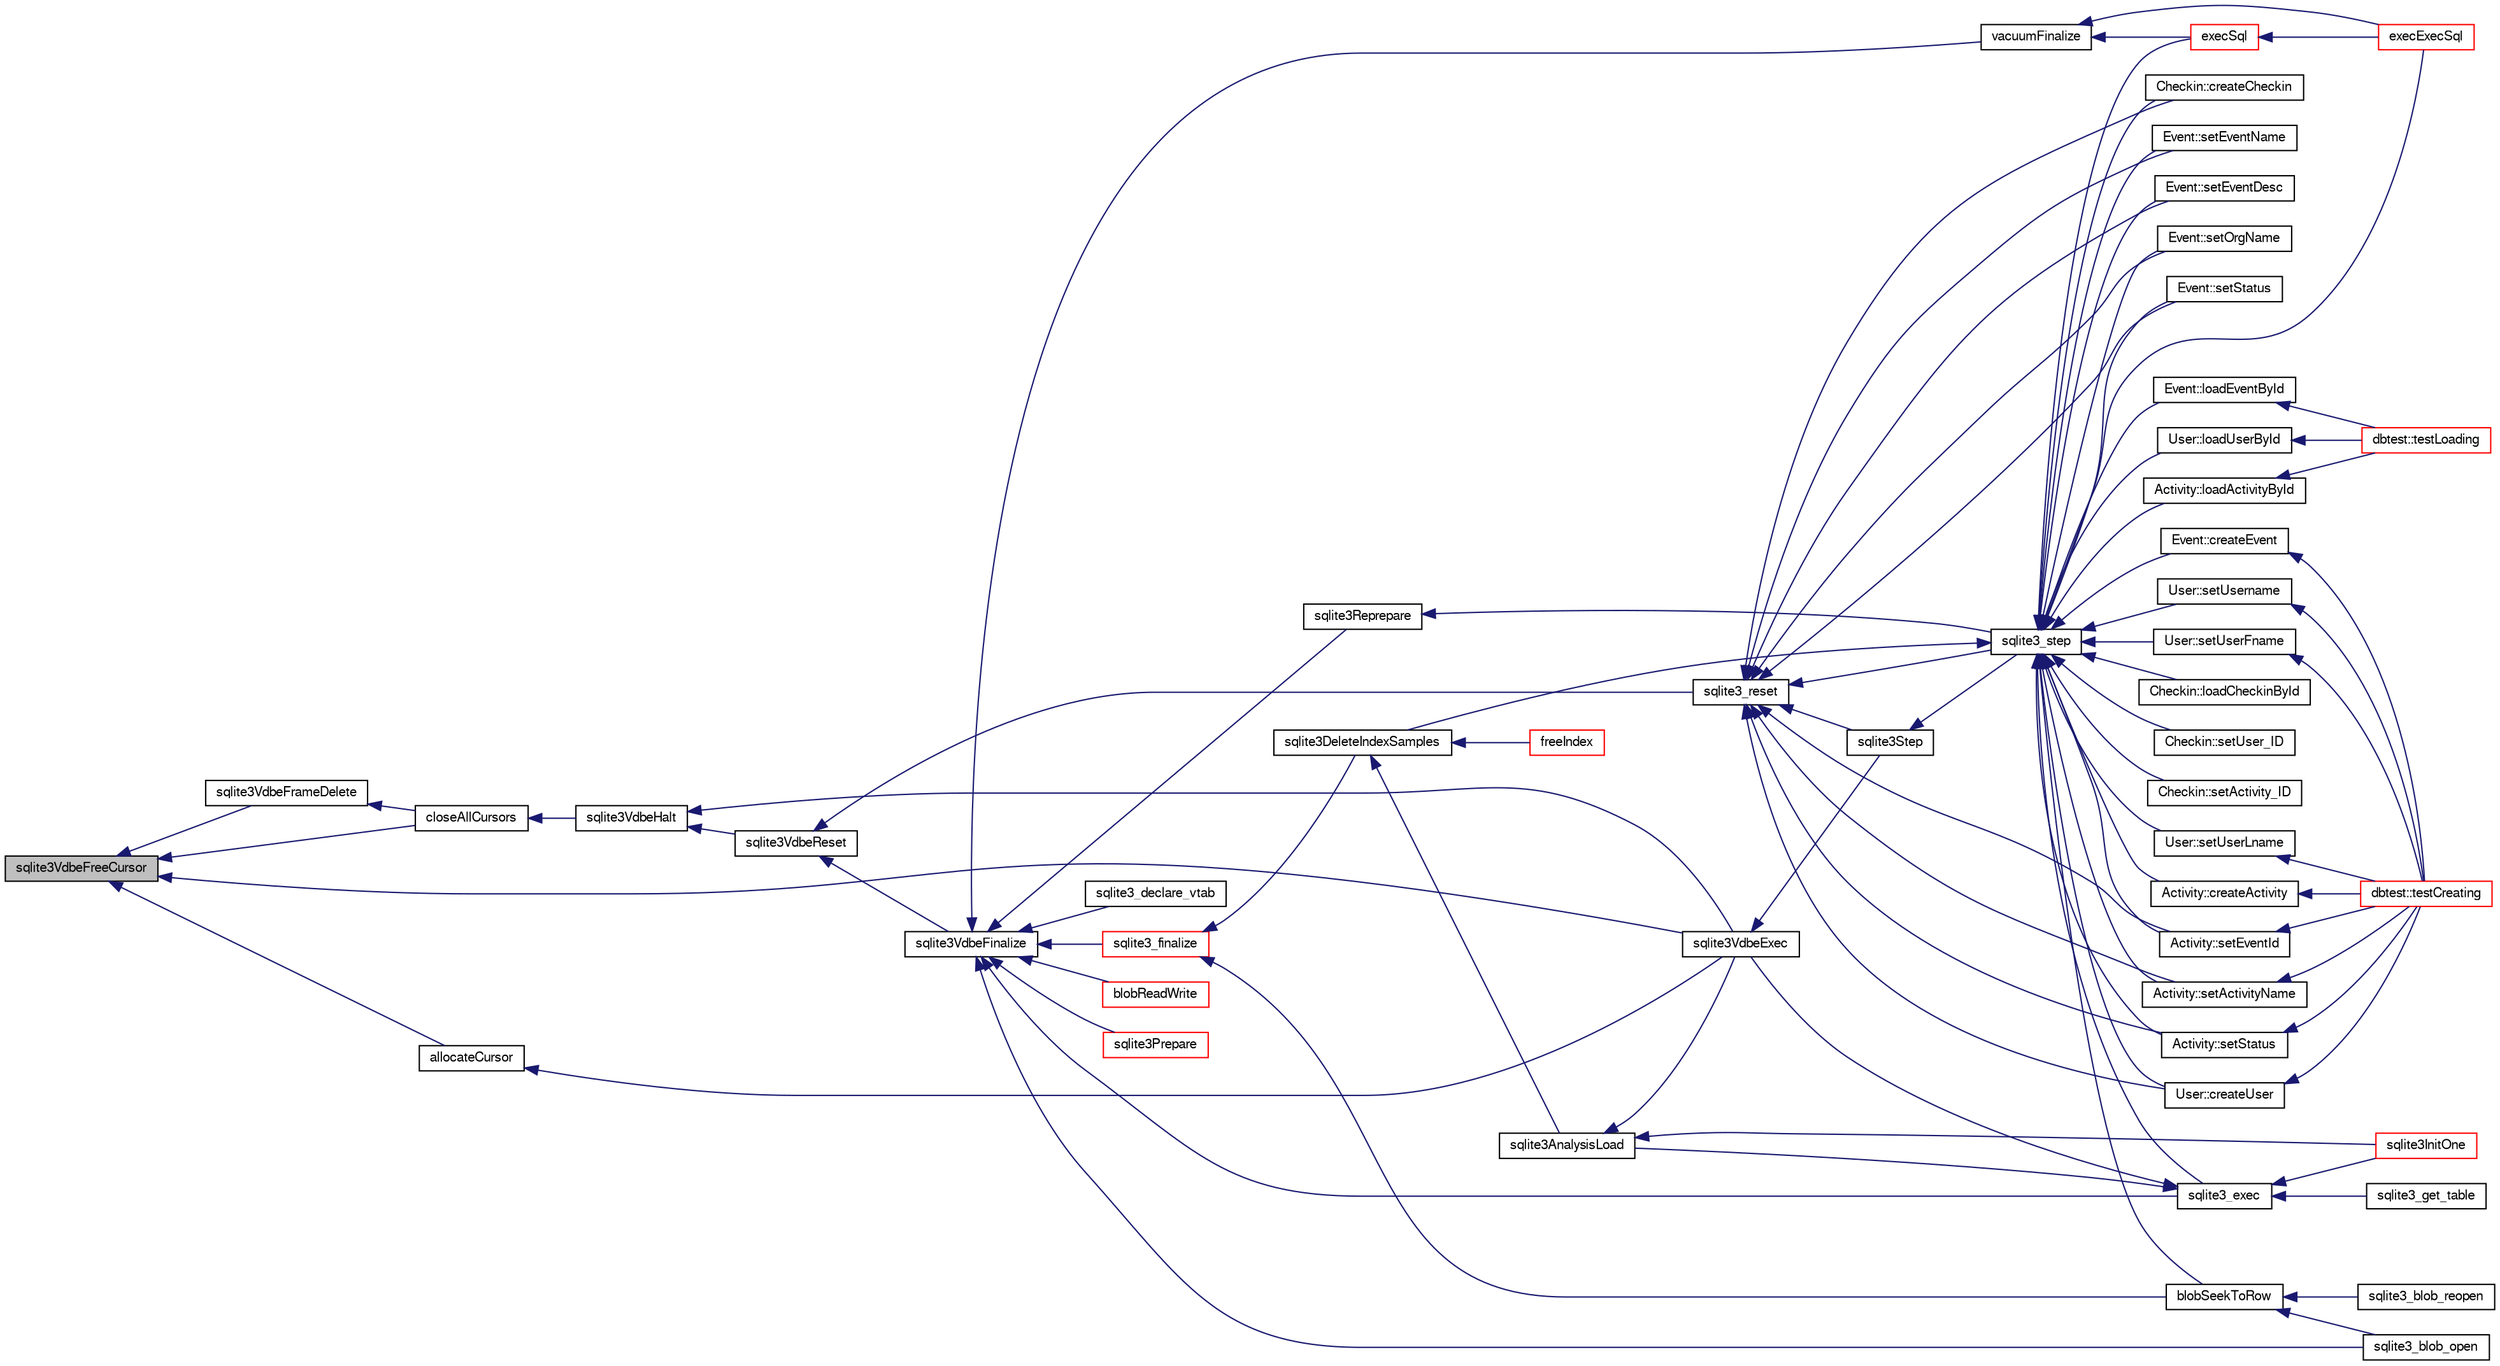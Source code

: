 digraph "sqlite3VdbeFreeCursor"
{
  edge [fontname="FreeSans",fontsize="10",labelfontname="FreeSans",labelfontsize="10"];
  node [fontname="FreeSans",fontsize="10",shape=record];
  rankdir="LR";
  Node755275 [label="sqlite3VdbeFreeCursor",height=0.2,width=0.4,color="black", fillcolor="grey75", style="filled", fontcolor="black"];
  Node755275 -> Node755276 [dir="back",color="midnightblue",fontsize="10",style="solid",fontname="FreeSans"];
  Node755276 [label="sqlite3VdbeFrameDelete",height=0.2,width=0.4,color="black", fillcolor="white", style="filled",URL="$sqlite3_8c.html#adb3773fdfb1685857e28891f76365900"];
  Node755276 -> Node755277 [dir="back",color="midnightblue",fontsize="10",style="solid",fontname="FreeSans"];
  Node755277 [label="closeAllCursors",height=0.2,width=0.4,color="black", fillcolor="white", style="filled",URL="$sqlite3_8c.html#af1ac189735864dd6989a8c5af4557547"];
  Node755277 -> Node755278 [dir="back",color="midnightblue",fontsize="10",style="solid",fontname="FreeSans"];
  Node755278 [label="sqlite3VdbeHalt",height=0.2,width=0.4,color="black", fillcolor="white", style="filled",URL="$sqlite3_8c.html#a8d1d99703d999190fbc35ecc981cb709"];
  Node755278 -> Node755279 [dir="back",color="midnightblue",fontsize="10",style="solid",fontname="FreeSans"];
  Node755279 [label="sqlite3VdbeReset",height=0.2,width=0.4,color="black", fillcolor="white", style="filled",URL="$sqlite3_8c.html#a315a913742f7267f90d46d41446353b1"];
  Node755279 -> Node755280 [dir="back",color="midnightblue",fontsize="10",style="solid",fontname="FreeSans"];
  Node755280 [label="sqlite3VdbeFinalize",height=0.2,width=0.4,color="black", fillcolor="white", style="filled",URL="$sqlite3_8c.html#af81e0c8d03b71610d3a826469f67bbd4"];
  Node755280 -> Node755281 [dir="back",color="midnightblue",fontsize="10",style="solid",fontname="FreeSans"];
  Node755281 [label="sqlite3_finalize",height=0.2,width=0.4,color="red", fillcolor="white", style="filled",URL="$sqlite3_8h.html#a801195c0f771d40bb4be1e40f3b88945"];
  Node755281 -> Node755282 [dir="back",color="midnightblue",fontsize="10",style="solid",fontname="FreeSans"];
  Node755282 [label="blobSeekToRow",height=0.2,width=0.4,color="black", fillcolor="white", style="filled",URL="$sqlite3_8c.html#afff57e13332b98c8a44a7cebe38962ab"];
  Node755282 -> Node755283 [dir="back",color="midnightblue",fontsize="10",style="solid",fontname="FreeSans"];
  Node755283 [label="sqlite3_blob_open",height=0.2,width=0.4,color="black", fillcolor="white", style="filled",URL="$sqlite3_8h.html#adb8ad839a5bdd62a43785132bc7dd518"];
  Node755282 -> Node755284 [dir="back",color="midnightblue",fontsize="10",style="solid",fontname="FreeSans"];
  Node755284 [label="sqlite3_blob_reopen",height=0.2,width=0.4,color="black", fillcolor="white", style="filled",URL="$sqlite3_8h.html#abc77c24fdc0150138490359a94360f7e"];
  Node755281 -> Node755286 [dir="back",color="midnightblue",fontsize="10",style="solid",fontname="FreeSans"];
  Node755286 [label="sqlite3DeleteIndexSamples",height=0.2,width=0.4,color="black", fillcolor="white", style="filled",URL="$sqlite3_8c.html#aaeda0302fbf61397ec009f65bed047ef"];
  Node755286 -> Node755287 [dir="back",color="midnightblue",fontsize="10",style="solid",fontname="FreeSans"];
  Node755287 [label="sqlite3AnalysisLoad",height=0.2,width=0.4,color="black", fillcolor="white", style="filled",URL="$sqlite3_8c.html#a48a2301c27e1d3d68708b9b8761b5a01"];
  Node755287 -> Node755288 [dir="back",color="midnightblue",fontsize="10",style="solid",fontname="FreeSans"];
  Node755288 [label="sqlite3VdbeExec",height=0.2,width=0.4,color="black", fillcolor="white", style="filled",URL="$sqlite3_8c.html#a8ce40a614bdc56719c4d642b1e4dfb21"];
  Node755288 -> Node755289 [dir="back",color="midnightblue",fontsize="10",style="solid",fontname="FreeSans"];
  Node755289 [label="sqlite3Step",height=0.2,width=0.4,color="black", fillcolor="white", style="filled",URL="$sqlite3_8c.html#a3f2872e873e2758a4beedad1d5113554"];
  Node755289 -> Node755290 [dir="back",color="midnightblue",fontsize="10",style="solid",fontname="FreeSans"];
  Node755290 [label="sqlite3_step",height=0.2,width=0.4,color="black", fillcolor="white", style="filled",URL="$sqlite3_8h.html#ac1e491ce36b7471eb28387f7d3c74334"];
  Node755290 -> Node755291 [dir="back",color="midnightblue",fontsize="10",style="solid",fontname="FreeSans"];
  Node755291 [label="Activity::createActivity",height=0.2,width=0.4,color="black", fillcolor="white", style="filled",URL="$classActivity.html#a813cc5e52c14ab49b39014c134e3425b"];
  Node755291 -> Node755292 [dir="back",color="midnightblue",fontsize="10",style="solid",fontname="FreeSans"];
  Node755292 [label="dbtest::testCreating",height=0.2,width=0.4,color="red", fillcolor="white", style="filled",URL="$classdbtest.html#a8193e88a7df657069c8a6bd09c8243b7"];
  Node755290 -> Node755294 [dir="back",color="midnightblue",fontsize="10",style="solid",fontname="FreeSans"];
  Node755294 [label="Activity::loadActivityById",height=0.2,width=0.4,color="black", fillcolor="white", style="filled",URL="$classActivity.html#abe4ffb4f08a47212ebf9013259d9e7fd"];
  Node755294 -> Node755295 [dir="back",color="midnightblue",fontsize="10",style="solid",fontname="FreeSans"];
  Node755295 [label="dbtest::testLoading",height=0.2,width=0.4,color="red", fillcolor="white", style="filled",URL="$classdbtest.html#a6f98d82a2c8e2b9040848763504ddae1"];
  Node755290 -> Node755296 [dir="back",color="midnightblue",fontsize="10",style="solid",fontname="FreeSans"];
  Node755296 [label="Activity::setEventId",height=0.2,width=0.4,color="black", fillcolor="white", style="filled",URL="$classActivity.html#adb1d0fd0d08f473e068f0a4086bfa9ca"];
  Node755296 -> Node755292 [dir="back",color="midnightblue",fontsize="10",style="solid",fontname="FreeSans"];
  Node755290 -> Node755297 [dir="back",color="midnightblue",fontsize="10",style="solid",fontname="FreeSans"];
  Node755297 [label="Activity::setActivityName",height=0.2,width=0.4,color="black", fillcolor="white", style="filled",URL="$classActivity.html#a62dc3737b33915a36086f9dd26d16a81"];
  Node755297 -> Node755292 [dir="back",color="midnightblue",fontsize="10",style="solid",fontname="FreeSans"];
  Node755290 -> Node755298 [dir="back",color="midnightblue",fontsize="10",style="solid",fontname="FreeSans"];
  Node755298 [label="Activity::setStatus",height=0.2,width=0.4,color="black", fillcolor="white", style="filled",URL="$classActivity.html#af618135a7738f4d2a7ee147a8ef912ea"];
  Node755298 -> Node755292 [dir="back",color="midnightblue",fontsize="10",style="solid",fontname="FreeSans"];
  Node755290 -> Node755299 [dir="back",color="midnightblue",fontsize="10",style="solid",fontname="FreeSans"];
  Node755299 [label="Checkin::createCheckin",height=0.2,width=0.4,color="black", fillcolor="white", style="filled",URL="$classCheckin.html#a4e40acdf7fff0e607f6de4f24f3a163c"];
  Node755290 -> Node755300 [dir="back",color="midnightblue",fontsize="10",style="solid",fontname="FreeSans"];
  Node755300 [label="Checkin::loadCheckinById",height=0.2,width=0.4,color="black", fillcolor="white", style="filled",URL="$classCheckin.html#a3461f70ea6c68475225f2a07f78a21e0"];
  Node755290 -> Node755301 [dir="back",color="midnightblue",fontsize="10",style="solid",fontname="FreeSans"];
  Node755301 [label="Checkin::setUser_ID",height=0.2,width=0.4,color="black", fillcolor="white", style="filled",URL="$classCheckin.html#a76ab640f4f912876dbebf183db5359c6"];
  Node755290 -> Node755302 [dir="back",color="midnightblue",fontsize="10",style="solid",fontname="FreeSans"];
  Node755302 [label="Checkin::setActivity_ID",height=0.2,width=0.4,color="black", fillcolor="white", style="filled",URL="$classCheckin.html#ab2ff3ec2604ec73a42af25874a00b232"];
  Node755290 -> Node755303 [dir="back",color="midnightblue",fontsize="10",style="solid",fontname="FreeSans"];
  Node755303 [label="Event::createEvent",height=0.2,width=0.4,color="black", fillcolor="white", style="filled",URL="$classEvent.html#a77adb9f4a46ffb32c2d931f0691f5903"];
  Node755303 -> Node755292 [dir="back",color="midnightblue",fontsize="10",style="solid",fontname="FreeSans"];
  Node755290 -> Node755304 [dir="back",color="midnightblue",fontsize="10",style="solid",fontname="FreeSans"];
  Node755304 [label="Event::loadEventById",height=0.2,width=0.4,color="black", fillcolor="white", style="filled",URL="$classEvent.html#afa66cea33f722dbeecb69cc98fdea055"];
  Node755304 -> Node755295 [dir="back",color="midnightblue",fontsize="10",style="solid",fontname="FreeSans"];
  Node755290 -> Node755305 [dir="back",color="midnightblue",fontsize="10",style="solid",fontname="FreeSans"];
  Node755305 [label="Event::setEventName",height=0.2,width=0.4,color="black", fillcolor="white", style="filled",URL="$classEvent.html#a10596b6ca077df05184e30d62b08729d"];
  Node755290 -> Node755306 [dir="back",color="midnightblue",fontsize="10",style="solid",fontname="FreeSans"];
  Node755306 [label="Event::setEventDesc",height=0.2,width=0.4,color="black", fillcolor="white", style="filled",URL="$classEvent.html#ae36b8377dcae792f1c5c4726024c981b"];
  Node755290 -> Node755307 [dir="back",color="midnightblue",fontsize="10",style="solid",fontname="FreeSans"];
  Node755307 [label="Event::setOrgName",height=0.2,width=0.4,color="black", fillcolor="white", style="filled",URL="$classEvent.html#a19aac0f776bd764563a54977656cf680"];
  Node755290 -> Node755308 [dir="back",color="midnightblue",fontsize="10",style="solid",fontname="FreeSans"];
  Node755308 [label="Event::setStatus",height=0.2,width=0.4,color="black", fillcolor="white", style="filled",URL="$classEvent.html#ab0a6b9285af0f4172eb841e2b80f8972"];
  Node755290 -> Node755282 [dir="back",color="midnightblue",fontsize="10",style="solid",fontname="FreeSans"];
  Node755290 -> Node755286 [dir="back",color="midnightblue",fontsize="10",style="solid",fontname="FreeSans"];
  Node755290 -> Node755309 [dir="back",color="midnightblue",fontsize="10",style="solid",fontname="FreeSans"];
  Node755309 [label="sqlite3_exec",height=0.2,width=0.4,color="black", fillcolor="white", style="filled",URL="$sqlite3_8h.html#a97487ec8150e0bcc8fa392ab8f0e24db"];
  Node755309 -> Node755288 [dir="back",color="midnightblue",fontsize="10",style="solid",fontname="FreeSans"];
  Node755309 -> Node755287 [dir="back",color="midnightblue",fontsize="10",style="solid",fontname="FreeSans"];
  Node755309 -> Node755310 [dir="back",color="midnightblue",fontsize="10",style="solid",fontname="FreeSans"];
  Node755310 [label="sqlite3InitOne",height=0.2,width=0.4,color="red", fillcolor="white", style="filled",URL="$sqlite3_8c.html#ac4318b25df65269906b0379251fe9b85"];
  Node755309 -> Node755411 [dir="back",color="midnightblue",fontsize="10",style="solid",fontname="FreeSans"];
  Node755411 [label="sqlite3_get_table",height=0.2,width=0.4,color="black", fillcolor="white", style="filled",URL="$sqlite3_8h.html#a5effeac4e12df57beaa35c5be1f61579"];
  Node755290 -> Node755412 [dir="back",color="midnightblue",fontsize="10",style="solid",fontname="FreeSans"];
  Node755412 [label="execSql",height=0.2,width=0.4,color="red", fillcolor="white", style="filled",URL="$sqlite3_8c.html#a7d16651b98a110662f4c265eff0246cb"];
  Node755412 -> Node755413 [dir="back",color="midnightblue",fontsize="10",style="solid",fontname="FreeSans"];
  Node755413 [label="execExecSql",height=0.2,width=0.4,color="red", fillcolor="white", style="filled",URL="$sqlite3_8c.html#ac1be09a6c047f21133d16378d301e0d4"];
  Node755290 -> Node755413 [dir="back",color="midnightblue",fontsize="10",style="solid",fontname="FreeSans"];
  Node755290 -> Node755415 [dir="back",color="midnightblue",fontsize="10",style="solid",fontname="FreeSans"];
  Node755415 [label="User::createUser",height=0.2,width=0.4,color="black", fillcolor="white", style="filled",URL="$classUser.html#a22ed673939e8cc0a136130b809bba513"];
  Node755415 -> Node755292 [dir="back",color="midnightblue",fontsize="10",style="solid",fontname="FreeSans"];
  Node755290 -> Node755416 [dir="back",color="midnightblue",fontsize="10",style="solid",fontname="FreeSans"];
  Node755416 [label="User::loadUserById",height=0.2,width=0.4,color="black", fillcolor="white", style="filled",URL="$classUser.html#a863377665b7fb83c5547dcf9727f5092"];
  Node755416 -> Node755295 [dir="back",color="midnightblue",fontsize="10",style="solid",fontname="FreeSans"];
  Node755290 -> Node755417 [dir="back",color="midnightblue",fontsize="10",style="solid",fontname="FreeSans"];
  Node755417 [label="User::setUsername",height=0.2,width=0.4,color="black", fillcolor="white", style="filled",URL="$classUser.html#aa0497022a136cb78de785b0a39ae60b1"];
  Node755417 -> Node755292 [dir="back",color="midnightblue",fontsize="10",style="solid",fontname="FreeSans"];
  Node755290 -> Node755418 [dir="back",color="midnightblue",fontsize="10",style="solid",fontname="FreeSans"];
  Node755418 [label="User::setUserFname",height=0.2,width=0.4,color="black", fillcolor="white", style="filled",URL="$classUser.html#a72657eb55cd0ca437b4841a43f19912f"];
  Node755418 -> Node755292 [dir="back",color="midnightblue",fontsize="10",style="solid",fontname="FreeSans"];
  Node755290 -> Node755419 [dir="back",color="midnightblue",fontsize="10",style="solid",fontname="FreeSans"];
  Node755419 [label="User::setUserLname",height=0.2,width=0.4,color="black", fillcolor="white", style="filled",URL="$classUser.html#aa25973387e5afe1aa6f60dd6545e33b5"];
  Node755419 -> Node755292 [dir="back",color="midnightblue",fontsize="10",style="solid",fontname="FreeSans"];
  Node755287 -> Node755310 [dir="back",color="midnightblue",fontsize="10",style="solid",fontname="FreeSans"];
  Node755286 -> Node755420 [dir="back",color="midnightblue",fontsize="10",style="solid",fontname="FreeSans"];
  Node755420 [label="freeIndex",height=0.2,width=0.4,color="red", fillcolor="white", style="filled",URL="$sqlite3_8c.html#a00907c99c18d5bcb9d0b38c077146c31"];
  Node755280 -> Node755283 [dir="back",color="midnightblue",fontsize="10",style="solid",fontname="FreeSans"];
  Node755280 -> Node755534 [dir="back",color="midnightblue",fontsize="10",style="solid",fontname="FreeSans"];
  Node755534 [label="blobReadWrite",height=0.2,width=0.4,color="red", fillcolor="white", style="filled",URL="$sqlite3_8c.html#a6c1d57e4337ee1b8655215c06dea4046"];
  Node755280 -> Node755309 [dir="back",color="midnightblue",fontsize="10",style="solid",fontname="FreeSans"];
  Node755280 -> Node755472 [dir="back",color="midnightblue",fontsize="10",style="solid",fontname="FreeSans"];
  Node755472 [label="sqlite3Prepare",height=0.2,width=0.4,color="red", fillcolor="white", style="filled",URL="$sqlite3_8c.html#acb25890858d0bf4b12eb7aae569f0c7b"];
  Node755280 -> Node755474 [dir="back",color="midnightblue",fontsize="10",style="solid",fontname="FreeSans"];
  Node755474 [label="sqlite3Reprepare",height=0.2,width=0.4,color="black", fillcolor="white", style="filled",URL="$sqlite3_8c.html#a7e2f7299cc947d07e782f6ac561fa937"];
  Node755474 -> Node755290 [dir="back",color="midnightblue",fontsize="10",style="solid",fontname="FreeSans"];
  Node755280 -> Node755537 [dir="back",color="midnightblue",fontsize="10",style="solid",fontname="FreeSans"];
  Node755537 [label="vacuumFinalize",height=0.2,width=0.4,color="black", fillcolor="white", style="filled",URL="$sqlite3_8c.html#a632db76c46aca8f067d585295d2ada31"];
  Node755537 -> Node755412 [dir="back",color="midnightblue",fontsize="10",style="solid",fontname="FreeSans"];
  Node755537 -> Node755413 [dir="back",color="midnightblue",fontsize="10",style="solid",fontname="FreeSans"];
  Node755280 -> Node755481 [dir="back",color="midnightblue",fontsize="10",style="solid",fontname="FreeSans"];
  Node755481 [label="sqlite3_declare_vtab",height=0.2,width=0.4,color="black", fillcolor="white", style="filled",URL="$sqlite3_8h.html#a65393c41da76ae1470a7c7f4b4aca600"];
  Node755279 -> Node755538 [dir="back",color="midnightblue",fontsize="10",style="solid",fontname="FreeSans"];
  Node755538 [label="sqlite3_reset",height=0.2,width=0.4,color="black", fillcolor="white", style="filled",URL="$sqlite3_8h.html#a758efebc2e95694959ab0e74b397984c"];
  Node755538 -> Node755296 [dir="back",color="midnightblue",fontsize="10",style="solid",fontname="FreeSans"];
  Node755538 -> Node755297 [dir="back",color="midnightblue",fontsize="10",style="solid",fontname="FreeSans"];
  Node755538 -> Node755298 [dir="back",color="midnightblue",fontsize="10",style="solid",fontname="FreeSans"];
  Node755538 -> Node755299 [dir="back",color="midnightblue",fontsize="10",style="solid",fontname="FreeSans"];
  Node755538 -> Node755305 [dir="back",color="midnightblue",fontsize="10",style="solid",fontname="FreeSans"];
  Node755538 -> Node755306 [dir="back",color="midnightblue",fontsize="10",style="solid",fontname="FreeSans"];
  Node755538 -> Node755307 [dir="back",color="midnightblue",fontsize="10",style="solid",fontname="FreeSans"];
  Node755538 -> Node755308 [dir="back",color="midnightblue",fontsize="10",style="solid",fontname="FreeSans"];
  Node755538 -> Node755289 [dir="back",color="midnightblue",fontsize="10",style="solid",fontname="FreeSans"];
  Node755538 -> Node755290 [dir="back",color="midnightblue",fontsize="10",style="solid",fontname="FreeSans"];
  Node755538 -> Node755415 [dir="back",color="midnightblue",fontsize="10",style="solid",fontname="FreeSans"];
  Node755278 -> Node755288 [dir="back",color="midnightblue",fontsize="10",style="solid",fontname="FreeSans"];
  Node755275 -> Node755277 [dir="back",color="midnightblue",fontsize="10",style="solid",fontname="FreeSans"];
  Node755275 -> Node755539 [dir="back",color="midnightblue",fontsize="10",style="solid",fontname="FreeSans"];
  Node755539 [label="allocateCursor",height=0.2,width=0.4,color="black", fillcolor="white", style="filled",URL="$sqlite3_8c.html#a5083c054ea81802294e539b00a57aad4"];
  Node755539 -> Node755288 [dir="back",color="midnightblue",fontsize="10",style="solid",fontname="FreeSans"];
  Node755275 -> Node755288 [dir="back",color="midnightblue",fontsize="10",style="solid",fontname="FreeSans"];
}
